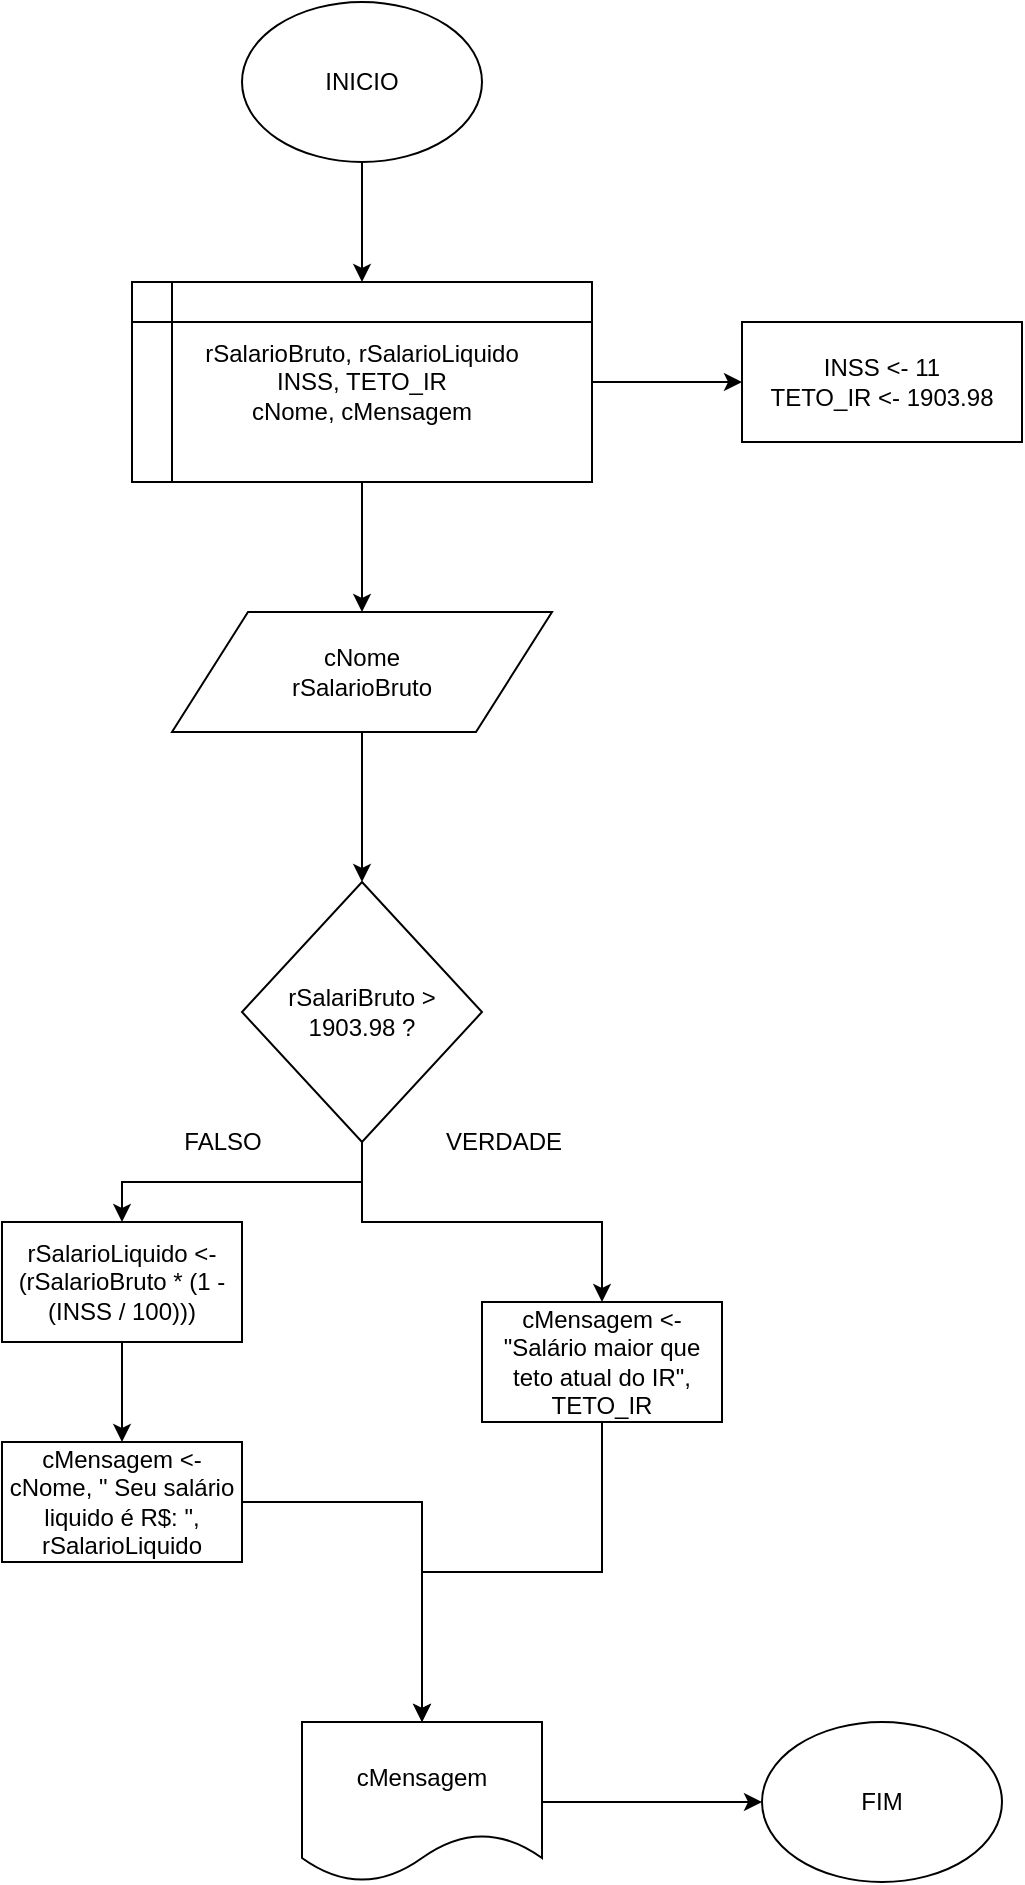 <mxfile version="10.6.7" type="device"><diagram name="Page-1" id="8ce9d11a-91a2-4d17-14d8-a56ed91bf033"><mxGraphModel dx="800" dy="431" grid="1" gridSize="10" guides="1" tooltips="1" connect="1" arrows="1" fold="1" page="1" pageScale="1" pageWidth="1100" pageHeight="850" background="#ffffff" math="0" shadow="0"><root><mxCell id="0"/><mxCell id="1" parent="0"/><mxCell id="dUxtPMMTLFhV6PrZ-9co-3" style="edgeStyle=orthogonalEdgeStyle;rounded=0;orthogonalLoop=1;jettySize=auto;html=1;" edge="1" parent="1" source="dUxtPMMTLFhV6PrZ-9co-1" target="dUxtPMMTLFhV6PrZ-9co-2"><mxGeometry relative="1" as="geometry"/></mxCell><mxCell id="dUxtPMMTLFhV6PrZ-9co-1" value="INICIO&lt;br&gt;" style="ellipse;whiteSpace=wrap;html=1;" vertex="1" parent="1"><mxGeometry x="280" y="90" width="120" height="80" as="geometry"/></mxCell><mxCell id="dUxtPMMTLFhV6PrZ-9co-5" style="edgeStyle=orthogonalEdgeStyle;rounded=0;orthogonalLoop=1;jettySize=auto;html=1;" edge="1" parent="1" source="dUxtPMMTLFhV6PrZ-9co-2" target="dUxtPMMTLFhV6PrZ-9co-4"><mxGeometry relative="1" as="geometry"/></mxCell><mxCell id="dUxtPMMTLFhV6PrZ-9co-8" style="edgeStyle=orthogonalEdgeStyle;rounded=0;orthogonalLoop=1;jettySize=auto;html=1;" edge="1" parent="1" source="dUxtPMMTLFhV6PrZ-9co-2" target="dUxtPMMTLFhV6PrZ-9co-7"><mxGeometry relative="1" as="geometry"/></mxCell><mxCell id="dUxtPMMTLFhV6PrZ-9co-2" value="rSalarioBruto, rSalarioLiquido&lt;br&gt;INSS, TETO_IR&lt;br&gt;cNome, cMensagem&lt;br&gt;" style="shape=internalStorage;whiteSpace=wrap;html=1;backgroundOutline=1;" vertex="1" parent="1"><mxGeometry x="225" y="230" width="230" height="100" as="geometry"/></mxCell><mxCell id="dUxtPMMTLFhV6PrZ-9co-4" value="INSS &amp;lt;- 11&lt;br&gt;TETO_IR &amp;lt;- 1903.98&lt;br&gt;" style="rounded=0;whiteSpace=wrap;html=1;" vertex="1" parent="1"><mxGeometry x="530" y="250" width="140" height="60" as="geometry"/></mxCell><mxCell id="dUxtPMMTLFhV6PrZ-9co-10" style="edgeStyle=orthogonalEdgeStyle;rounded=0;orthogonalLoop=1;jettySize=auto;html=1;" edge="1" parent="1" source="dUxtPMMTLFhV6PrZ-9co-7"><mxGeometry relative="1" as="geometry"><mxPoint x="340" y="530" as="targetPoint"/></mxGeometry></mxCell><mxCell id="dUxtPMMTLFhV6PrZ-9co-7" value="cNome&lt;br&gt;rSalarioBruto&lt;br&gt;" style="shape=parallelogram;perimeter=parallelogramPerimeter;whiteSpace=wrap;html=1;" vertex="1" parent="1"><mxGeometry x="245" y="395" width="190" height="60" as="geometry"/></mxCell><mxCell id="dUxtPMMTLFhV6PrZ-9co-14" style="edgeStyle=orthogonalEdgeStyle;rounded=0;orthogonalLoop=1;jettySize=auto;html=1;entryX=0.5;entryY=0;entryDx=0;entryDy=0;" edge="1" parent="1" source="dUxtPMMTLFhV6PrZ-9co-11" target="dUxtPMMTLFhV6PrZ-9co-13"><mxGeometry relative="1" as="geometry"/></mxCell><mxCell id="dUxtPMMTLFhV6PrZ-9co-15" value="FALSO" style="text;html=1;resizable=0;points=[];align=center;verticalAlign=middle;labelBackgroundColor=#ffffff;" vertex="1" connectable="0" parent="dUxtPMMTLFhV6PrZ-9co-14"><mxGeometry x="-0.125" relative="1" as="geometry"><mxPoint x="-20" y="-20" as="offset"/></mxGeometry></mxCell><mxCell id="dUxtPMMTLFhV6PrZ-9co-18" style="edgeStyle=orthogonalEdgeStyle;rounded=0;orthogonalLoop=1;jettySize=auto;html=1;entryX=0.5;entryY=0;entryDx=0;entryDy=0;" edge="1" parent="1" source="dUxtPMMTLFhV6PrZ-9co-11" target="dUxtPMMTLFhV6PrZ-9co-16"><mxGeometry relative="1" as="geometry"/></mxCell><mxCell id="dUxtPMMTLFhV6PrZ-9co-11" value="rSalariBruto &amp;gt; 1903.98 ?" style="rhombus;whiteSpace=wrap;html=1;" vertex="1" parent="1"><mxGeometry x="280" y="530" width="120" height="130" as="geometry"/></mxCell><mxCell id="dUxtPMMTLFhV6PrZ-9co-21" style="edgeStyle=orthogonalEdgeStyle;rounded=0;orthogonalLoop=1;jettySize=auto;html=1;entryX=0.5;entryY=0;entryDx=0;entryDy=0;" edge="1" parent="1" source="dUxtPMMTLFhV6PrZ-9co-13" target="dUxtPMMTLFhV6PrZ-9co-20"><mxGeometry relative="1" as="geometry"/></mxCell><mxCell id="dUxtPMMTLFhV6PrZ-9co-13" value="rSalarioLiquido &amp;lt;- (rSalarioBruto * (1 - (INSS / 100)))" style="rounded=0;whiteSpace=wrap;html=1;" vertex="1" parent="1"><mxGeometry x="160" y="700" width="120" height="60" as="geometry"/></mxCell><mxCell id="dUxtPMMTLFhV6PrZ-9co-25" style="edgeStyle=orthogonalEdgeStyle;rounded=0;orthogonalLoop=1;jettySize=auto;html=1;entryX=0.5;entryY=0;entryDx=0;entryDy=0;" edge="1" parent="1" source="dUxtPMMTLFhV6PrZ-9co-16" target="dUxtPMMTLFhV6PrZ-9co-23"><mxGeometry relative="1" as="geometry"/></mxCell><mxCell id="dUxtPMMTLFhV6PrZ-9co-16" value="cMensagem &amp;lt;- &quot;Salário maior que teto atual do IR&quot;, TETO_IR" style="rounded=0;whiteSpace=wrap;html=1;" vertex="1" parent="1"><mxGeometry x="400" y="740" width="120" height="60" as="geometry"/></mxCell><mxCell id="dUxtPMMTLFhV6PrZ-9co-19" value="VERDADE&lt;br&gt;" style="text;html=1;resizable=0;points=[];autosize=1;align=left;verticalAlign=top;spacingTop=-4;" vertex="1" parent="1"><mxGeometry x="380" y="650" width="70" height="20" as="geometry"/></mxCell><mxCell id="dUxtPMMTLFhV6PrZ-9co-24" style="edgeStyle=orthogonalEdgeStyle;rounded=0;orthogonalLoop=1;jettySize=auto;html=1;" edge="1" parent="1" source="dUxtPMMTLFhV6PrZ-9co-20" target="dUxtPMMTLFhV6PrZ-9co-23"><mxGeometry relative="1" as="geometry"/></mxCell><mxCell id="dUxtPMMTLFhV6PrZ-9co-20" value="cMensagem &amp;lt;- cNome, &quot; Seu salário liquido é R$: &quot;, rSalarioLiquido" style="rounded=0;whiteSpace=wrap;html=1;" vertex="1" parent="1"><mxGeometry x="160" y="810" width="120" height="60" as="geometry"/></mxCell><mxCell id="dUxtPMMTLFhV6PrZ-9co-27" style="edgeStyle=orthogonalEdgeStyle;rounded=0;orthogonalLoop=1;jettySize=auto;html=1;" edge="1" parent="1" source="dUxtPMMTLFhV6PrZ-9co-23" target="dUxtPMMTLFhV6PrZ-9co-26"><mxGeometry relative="1" as="geometry"/></mxCell><mxCell id="dUxtPMMTLFhV6PrZ-9co-23" value="cMensagem" style="shape=document;whiteSpace=wrap;html=1;boundedLbl=1;" vertex="1" parent="1"><mxGeometry x="310" y="950" width="120" height="80" as="geometry"/></mxCell><mxCell id="dUxtPMMTLFhV6PrZ-9co-26" value="FIM" style="ellipse;whiteSpace=wrap;html=1;" vertex="1" parent="1"><mxGeometry x="540" y="950" width="120" height="80" as="geometry"/></mxCell></root></mxGraphModel></diagram></mxfile>
